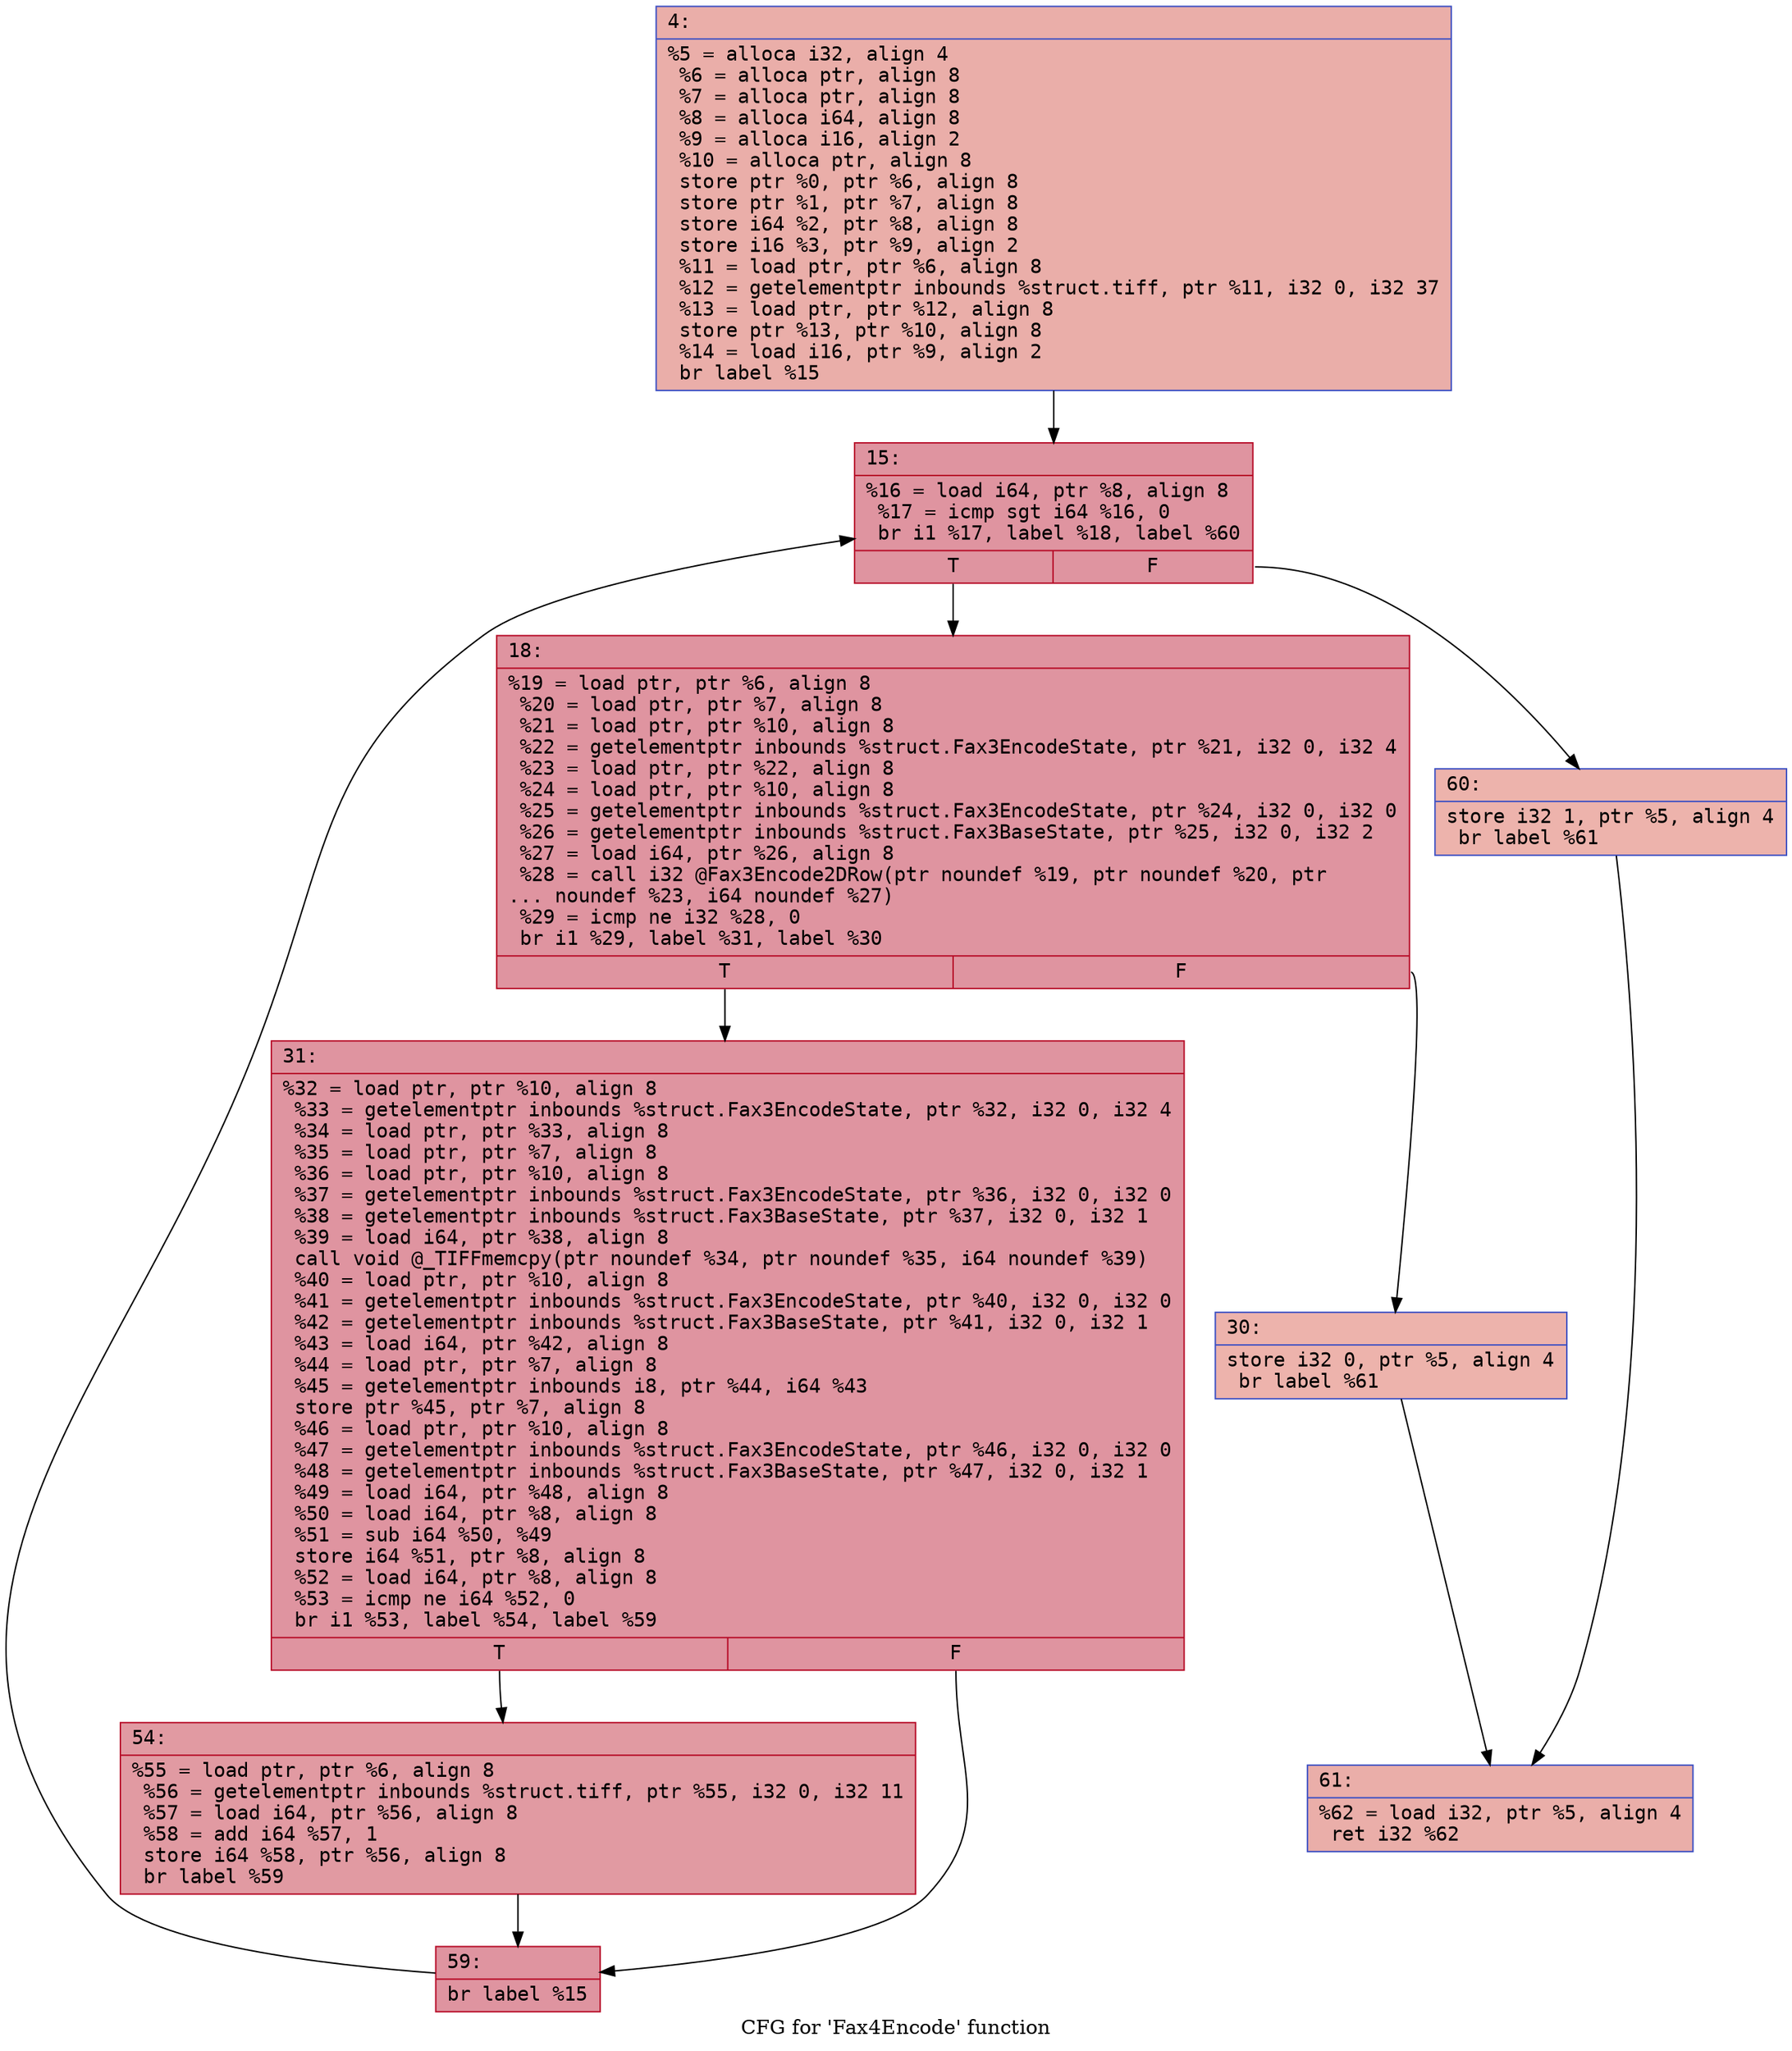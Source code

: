 digraph "CFG for 'Fax4Encode' function" {
	label="CFG for 'Fax4Encode' function";

	Node0x6000005fa080 [shape=record,color="#3d50c3ff", style=filled, fillcolor="#d0473d70" fontname="Courier",label="{4:\l|  %5 = alloca i32, align 4\l  %6 = alloca ptr, align 8\l  %7 = alloca ptr, align 8\l  %8 = alloca i64, align 8\l  %9 = alloca i16, align 2\l  %10 = alloca ptr, align 8\l  store ptr %0, ptr %6, align 8\l  store ptr %1, ptr %7, align 8\l  store i64 %2, ptr %8, align 8\l  store i16 %3, ptr %9, align 2\l  %11 = load ptr, ptr %6, align 8\l  %12 = getelementptr inbounds %struct.tiff, ptr %11, i32 0, i32 37\l  %13 = load ptr, ptr %12, align 8\l  store ptr %13, ptr %10, align 8\l  %14 = load i16, ptr %9, align 2\l  br label %15\l}"];
	Node0x6000005fa080 -> Node0x6000005fa0d0[tooltip="4 -> 15\nProbability 100.00%" ];
	Node0x6000005fa0d0 [shape=record,color="#b70d28ff", style=filled, fillcolor="#b70d2870" fontname="Courier",label="{15:\l|  %16 = load i64, ptr %8, align 8\l  %17 = icmp sgt i64 %16, 0\l  br i1 %17, label %18, label %60\l|{<s0>T|<s1>F}}"];
	Node0x6000005fa0d0:s0 -> Node0x6000005fa120[tooltip="15 -> 18\nProbability 96.88%" ];
	Node0x6000005fa0d0:s1 -> Node0x6000005fa2b0[tooltip="15 -> 60\nProbability 3.12%" ];
	Node0x6000005fa120 [shape=record,color="#b70d28ff", style=filled, fillcolor="#b70d2870" fontname="Courier",label="{18:\l|  %19 = load ptr, ptr %6, align 8\l  %20 = load ptr, ptr %7, align 8\l  %21 = load ptr, ptr %10, align 8\l  %22 = getelementptr inbounds %struct.Fax3EncodeState, ptr %21, i32 0, i32 4\l  %23 = load ptr, ptr %22, align 8\l  %24 = load ptr, ptr %10, align 8\l  %25 = getelementptr inbounds %struct.Fax3EncodeState, ptr %24, i32 0, i32 0\l  %26 = getelementptr inbounds %struct.Fax3BaseState, ptr %25, i32 0, i32 2\l  %27 = load i64, ptr %26, align 8\l  %28 = call i32 @Fax3Encode2DRow(ptr noundef %19, ptr noundef %20, ptr\l... noundef %23, i64 noundef %27)\l  %29 = icmp ne i32 %28, 0\l  br i1 %29, label %31, label %30\l|{<s0>T|<s1>F}}"];
	Node0x6000005fa120:s0 -> Node0x6000005fa1c0[tooltip="18 -> 31\nProbability 96.88%" ];
	Node0x6000005fa120:s1 -> Node0x6000005fa170[tooltip="18 -> 30\nProbability 3.12%" ];
	Node0x6000005fa170 [shape=record,color="#3d50c3ff", style=filled, fillcolor="#d6524470" fontname="Courier",label="{30:\l|  store i32 0, ptr %5, align 4\l  br label %61\l}"];
	Node0x6000005fa170 -> Node0x6000005fa300[tooltip="30 -> 61\nProbability 100.00%" ];
	Node0x6000005fa1c0 [shape=record,color="#b70d28ff", style=filled, fillcolor="#b70d2870" fontname="Courier",label="{31:\l|  %32 = load ptr, ptr %10, align 8\l  %33 = getelementptr inbounds %struct.Fax3EncodeState, ptr %32, i32 0, i32 4\l  %34 = load ptr, ptr %33, align 8\l  %35 = load ptr, ptr %7, align 8\l  %36 = load ptr, ptr %10, align 8\l  %37 = getelementptr inbounds %struct.Fax3EncodeState, ptr %36, i32 0, i32 0\l  %38 = getelementptr inbounds %struct.Fax3BaseState, ptr %37, i32 0, i32 1\l  %39 = load i64, ptr %38, align 8\l  call void @_TIFFmemcpy(ptr noundef %34, ptr noundef %35, i64 noundef %39)\l  %40 = load ptr, ptr %10, align 8\l  %41 = getelementptr inbounds %struct.Fax3EncodeState, ptr %40, i32 0, i32 0\l  %42 = getelementptr inbounds %struct.Fax3BaseState, ptr %41, i32 0, i32 1\l  %43 = load i64, ptr %42, align 8\l  %44 = load ptr, ptr %7, align 8\l  %45 = getelementptr inbounds i8, ptr %44, i64 %43\l  store ptr %45, ptr %7, align 8\l  %46 = load ptr, ptr %10, align 8\l  %47 = getelementptr inbounds %struct.Fax3EncodeState, ptr %46, i32 0, i32 0\l  %48 = getelementptr inbounds %struct.Fax3BaseState, ptr %47, i32 0, i32 1\l  %49 = load i64, ptr %48, align 8\l  %50 = load i64, ptr %8, align 8\l  %51 = sub i64 %50, %49\l  store i64 %51, ptr %8, align 8\l  %52 = load i64, ptr %8, align 8\l  %53 = icmp ne i64 %52, 0\l  br i1 %53, label %54, label %59\l|{<s0>T|<s1>F}}"];
	Node0x6000005fa1c0:s0 -> Node0x6000005fa210[tooltip="31 -> 54\nProbability 62.50%" ];
	Node0x6000005fa1c0:s1 -> Node0x6000005fa260[tooltip="31 -> 59\nProbability 37.50%" ];
	Node0x6000005fa210 [shape=record,color="#b70d28ff", style=filled, fillcolor="#bb1b2c70" fontname="Courier",label="{54:\l|  %55 = load ptr, ptr %6, align 8\l  %56 = getelementptr inbounds %struct.tiff, ptr %55, i32 0, i32 11\l  %57 = load i64, ptr %56, align 8\l  %58 = add i64 %57, 1\l  store i64 %58, ptr %56, align 8\l  br label %59\l}"];
	Node0x6000005fa210 -> Node0x6000005fa260[tooltip="54 -> 59\nProbability 100.00%" ];
	Node0x6000005fa260 [shape=record,color="#b70d28ff", style=filled, fillcolor="#b70d2870" fontname="Courier",label="{59:\l|  br label %15\l}"];
	Node0x6000005fa260 -> Node0x6000005fa0d0[tooltip="59 -> 15\nProbability 100.00%" ];
	Node0x6000005fa2b0 [shape=record,color="#3d50c3ff", style=filled, fillcolor="#d6524470" fontname="Courier",label="{60:\l|  store i32 1, ptr %5, align 4\l  br label %61\l}"];
	Node0x6000005fa2b0 -> Node0x6000005fa300[tooltip="60 -> 61\nProbability 100.00%" ];
	Node0x6000005fa300 [shape=record,color="#3d50c3ff", style=filled, fillcolor="#d0473d70" fontname="Courier",label="{61:\l|  %62 = load i32, ptr %5, align 4\l  ret i32 %62\l}"];
}
